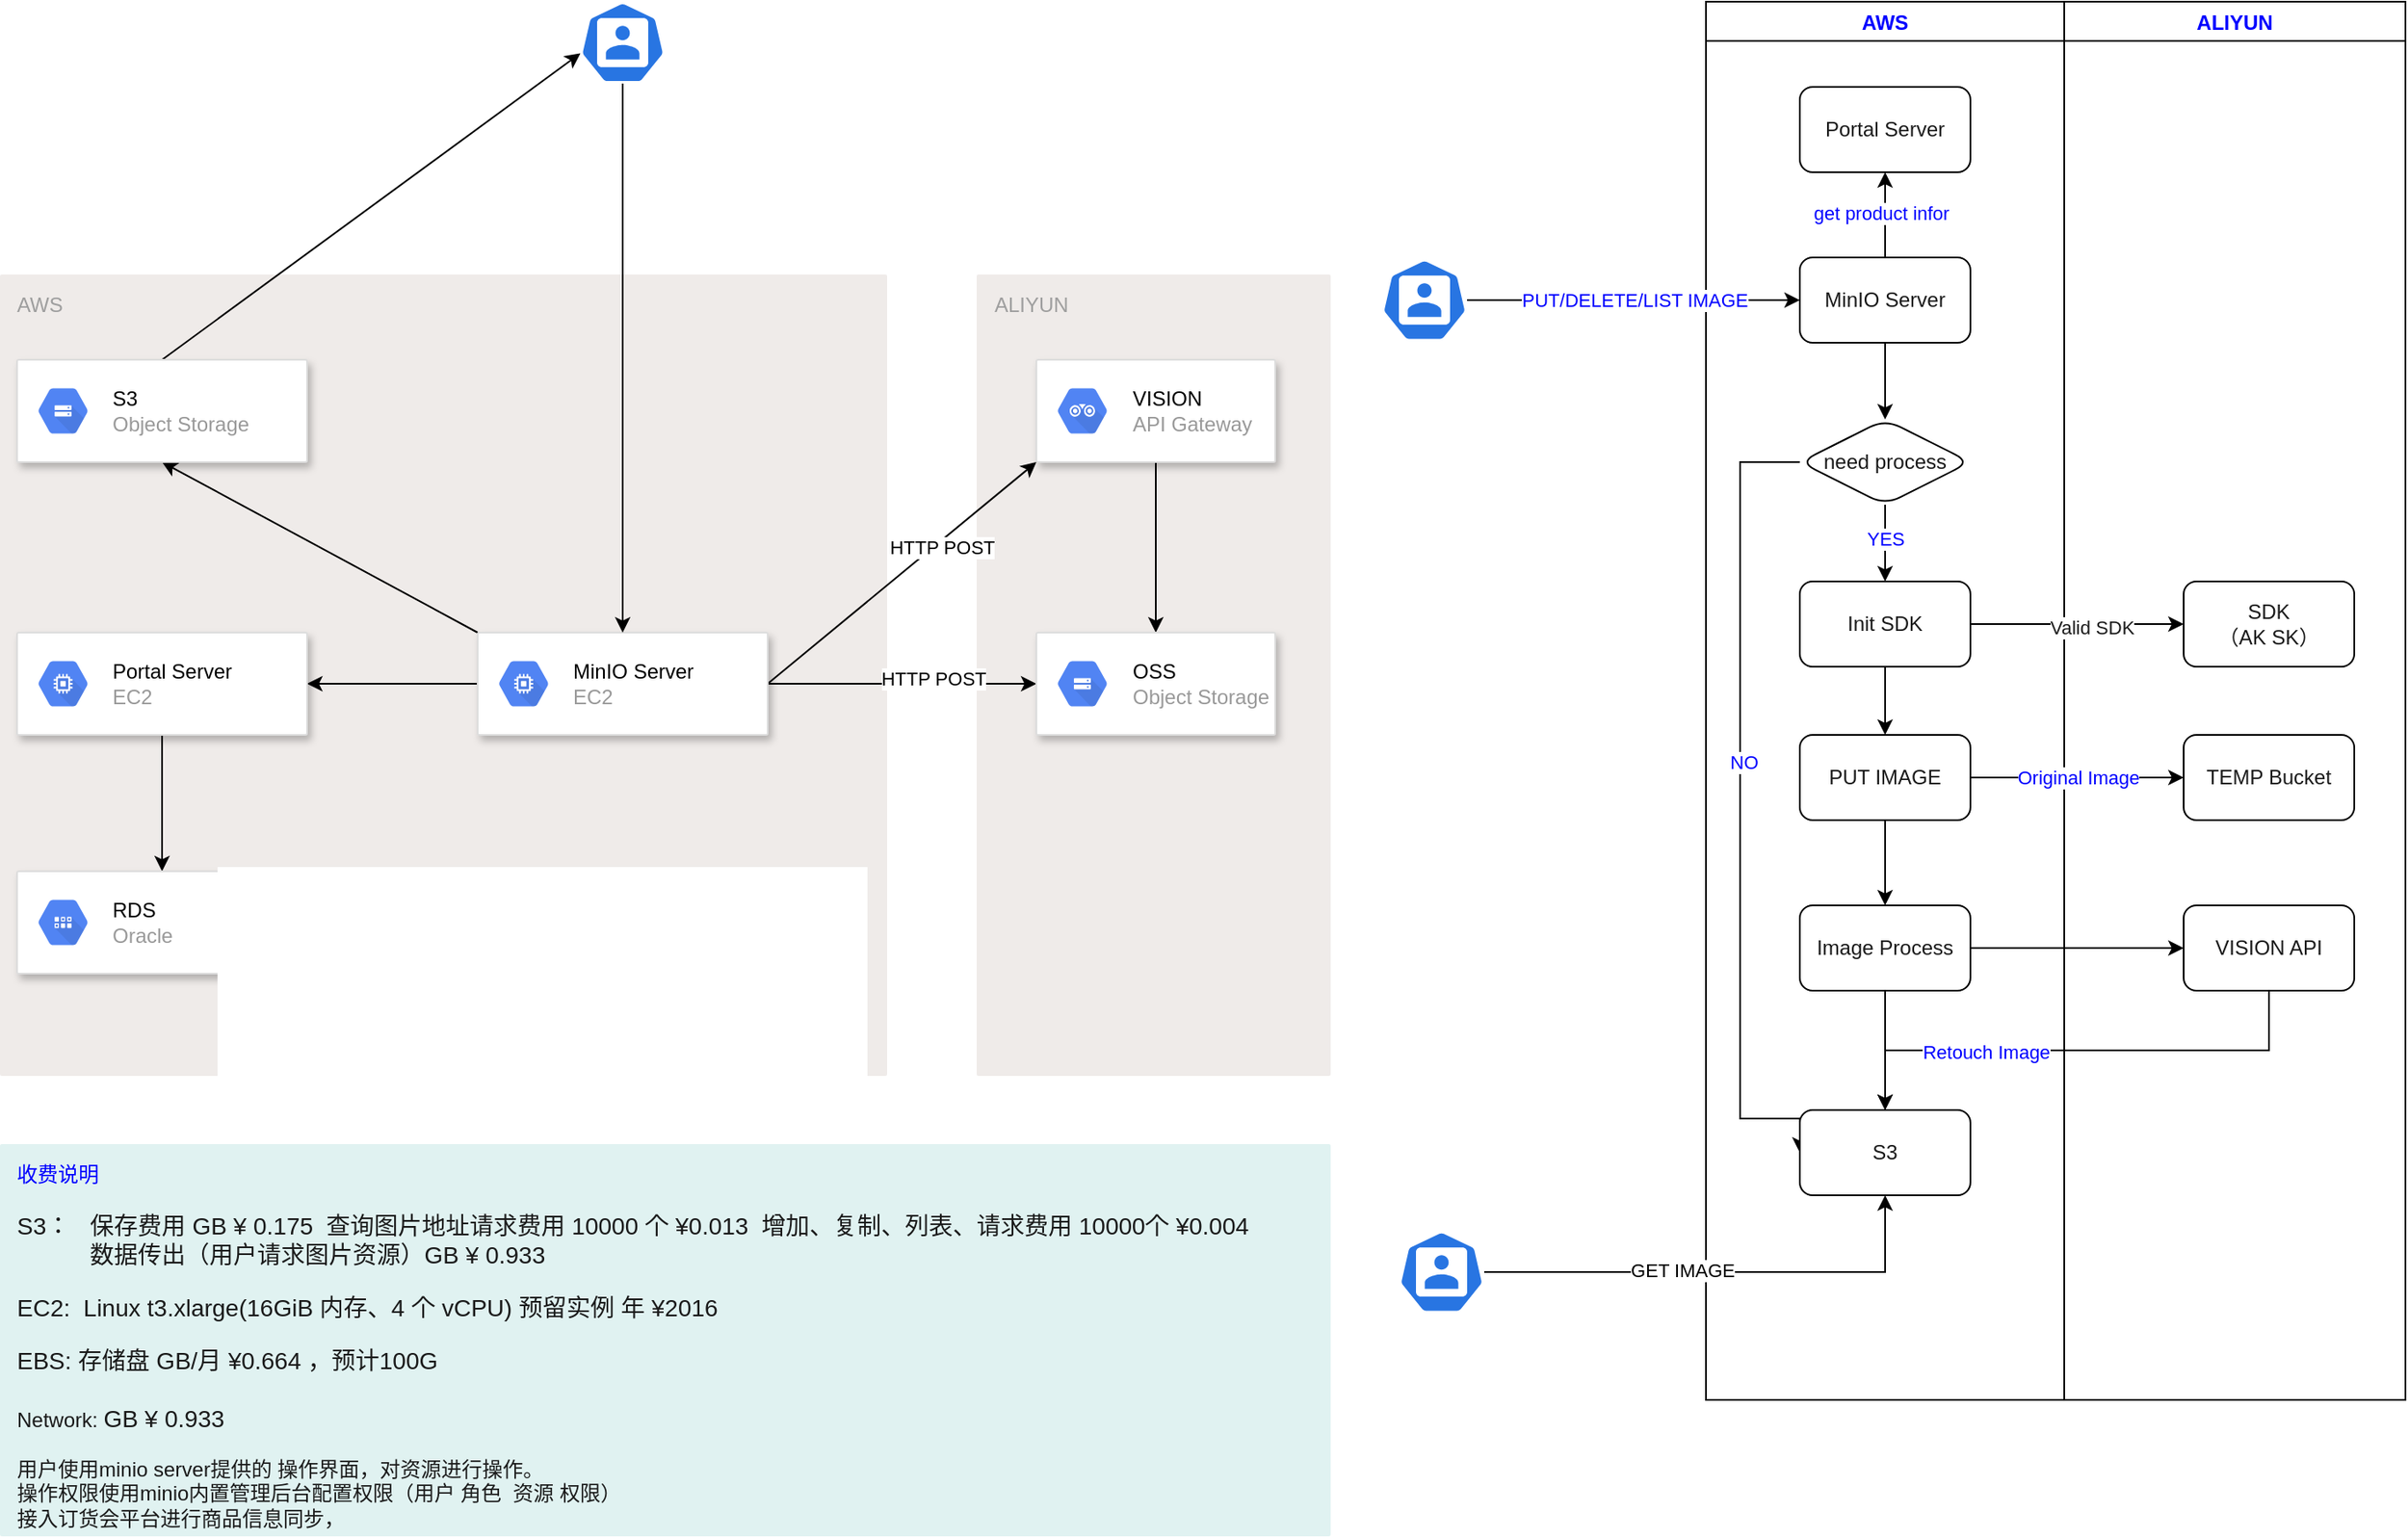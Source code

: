 <mxfile version="13.6.9" type="github">
  <diagram id="5kCHEIIx-SN151SwvPzQ" name="Page-1">
    <mxGraphModel dx="2893" dy="1131" grid="1" gridSize="10" guides="1" tooltips="1" connect="1" arrows="1" fold="1" page="1" pageScale="1" pageWidth="827" pageHeight="1169" math="0" shadow="0">
      <root>
        <mxCell id="0" />
        <mxCell id="1" parent="0" />
        <mxCell id="PKJmyre9kMcEaRqX343v-17" value="ALIYUN" style="points=[[0,0,0],[0.25,0,0],[0.5,0,0],[0.75,0,0],[1,0,0],[1,0.25,0],[1,0.5,0],[1,0.75,0],[1,1,0],[0.75,1,0],[0.5,1,0],[0.25,1,0],[0,1,0],[0,0.75,0],[0,0.5,0],[0,0.25,0]];rounded=1;absoluteArcSize=1;arcSize=2;html=1;strokeColor=none;gradientColor=none;shadow=0;dashed=0;fontSize=12;fontColor=#9E9E9E;align=left;verticalAlign=top;spacing=10;spacingTop=-4;fillColor=#EFEBE9;" parent="1" vertex="1">
          <mxGeometry x="-157.5" y="290" width="207.5" height="470" as="geometry" />
        </mxCell>
        <mxCell id="PKJmyre9kMcEaRqX343v-2" value="AWS" style="points=[[0,0,0],[0.25,0,0],[0.5,0,0],[0.75,0,0],[1,0,0],[1,0.25,0],[1,0.5,0],[1,0.75,0],[1,1,0],[0.75,1,0],[0.5,1,0],[0.25,1,0],[0,1,0],[0,0.75,0],[0,0.5,0],[0,0.25,0]];rounded=1;absoluteArcSize=1;arcSize=2;html=1;strokeColor=none;gradientColor=none;shadow=0;dashed=0;fontSize=12;fontColor=#9E9E9E;align=left;verticalAlign=top;spacing=10;spacingTop=-4;fillColor=#EFEBE9;" parent="1" vertex="1">
          <mxGeometry x="-730" y="290" width="520" height="470" as="geometry" />
        </mxCell>
        <mxCell id="PKJmyre9kMcEaRqX343v-26" style="edgeStyle=orthogonalEdgeStyle;rounded=0;orthogonalLoop=1;jettySize=auto;html=1;exitX=1;exitY=0.5;exitDx=0;exitDy=0;" parent="1" source="PKJmyre9kMcEaRqX343v-9" target="PKJmyre9kMcEaRqX343v-24" edge="1">
          <mxGeometry relative="1" as="geometry" />
        </mxCell>
        <mxCell id="PKJmyre9kMcEaRqX343v-30" value="HTTP POST" style="edgeLabel;html=1;align=center;verticalAlign=middle;resizable=0;points=[];" parent="PKJmyre9kMcEaRqX343v-26" vertex="1" connectable="0">
          <mxGeometry x="0.232" y="3" relative="1" as="geometry">
            <mxPoint as="offset" />
          </mxGeometry>
        </mxCell>
        <mxCell id="PKJmyre9kMcEaRqX343v-28" style="rounded=0;orthogonalLoop=1;jettySize=auto;html=1;exitX=1;exitY=0.5;exitDx=0;exitDy=0;entryX=0;entryY=1;entryDx=0;entryDy=0;" parent="1" source="PKJmyre9kMcEaRqX343v-9" target="PKJmyre9kMcEaRqX343v-18" edge="1">
          <mxGeometry relative="1" as="geometry" />
        </mxCell>
        <mxCell id="PKJmyre9kMcEaRqX343v-29" value="HTTP POST" style="edgeLabel;html=1;align=center;verticalAlign=middle;resizable=0;points=[];" parent="PKJmyre9kMcEaRqX343v-28" vertex="1" connectable="0">
          <mxGeometry x="0.262" y="-3" relative="1" as="geometry">
            <mxPoint as="offset" />
          </mxGeometry>
        </mxCell>
        <mxCell id="VEAzBk5qKk5hibjYsEHk-6" style="edgeStyle=none;rounded=0;orthogonalLoop=1;jettySize=auto;html=1;exitX=0;exitY=0;exitDx=0;exitDy=0;entryX=0.5;entryY=1;entryDx=0;entryDy=0;" edge="1" parent="1" source="PKJmyre9kMcEaRqX343v-9" target="PKJmyre9kMcEaRqX343v-22">
          <mxGeometry relative="1" as="geometry" />
        </mxCell>
        <mxCell id="VEAzBk5qKk5hibjYsEHk-7" value="" style="edgeStyle=none;rounded=0;orthogonalLoop=1;jettySize=auto;html=1;" edge="1" parent="1" source="PKJmyre9kMcEaRqX343v-9" target="PKJmyre9kMcEaRqX343v-11">
          <mxGeometry relative="1" as="geometry" />
        </mxCell>
        <mxCell id="PKJmyre9kMcEaRqX343v-9" value="" style="strokeColor=#dddddd;shadow=1;strokeWidth=1;rounded=1;absoluteArcSize=1;arcSize=2;align=left;" parent="1" vertex="1">
          <mxGeometry x="-450" y="500" width="170" height="60" as="geometry" />
        </mxCell>
        <mxCell id="PKJmyre9kMcEaRqX343v-10" value="&lt;font color=&quot;#000000&quot;&gt;MinIO Server&lt;/font&gt;&lt;br&gt;EC2" style="dashed=0;connectable=0;html=1;fillColor=#5184F3;strokeColor=none;shape=mxgraph.gcp2.hexIcon;prIcon=compute_engine;part=1;labelPosition=right;verticalLabelPosition=middle;align=left;verticalAlign=middle;spacingLeft=5;fontColor=#999999;fontSize=12;" parent="PKJmyre9kMcEaRqX343v-9" vertex="1">
          <mxGeometry y="0.5" width="44" height="39" relative="1" as="geometry">
            <mxPoint x="5" y="-19.5" as="offset" />
          </mxGeometry>
        </mxCell>
        <mxCell id="VEAzBk5qKk5hibjYsEHk-9" style="edgeStyle=none;rounded=0;orthogonalLoop=1;jettySize=auto;html=1;exitX=0.5;exitY=1;exitDx=0;exitDy=0;entryX=0.5;entryY=0;entryDx=0;entryDy=0;" edge="1" parent="1" source="PKJmyre9kMcEaRqX343v-11" target="PKJmyre9kMcEaRqX343v-15">
          <mxGeometry relative="1" as="geometry" />
        </mxCell>
        <mxCell id="PKJmyre9kMcEaRqX343v-11" value="" style="strokeColor=#dddddd;shadow=1;strokeWidth=1;rounded=1;absoluteArcSize=1;arcSize=2;align=left;" parent="1" vertex="1">
          <mxGeometry x="-720" y="500" width="170" height="60" as="geometry" />
        </mxCell>
        <mxCell id="PKJmyre9kMcEaRqX343v-12" value="&lt;font color=&quot;#000000&quot;&gt;Portal&amp;nbsp;Server&lt;/font&gt;&lt;br&gt;EC2" style="dashed=0;connectable=0;html=1;fillColor=#5184F3;strokeColor=none;shape=mxgraph.gcp2.hexIcon;prIcon=compute_engine;part=1;labelPosition=right;verticalLabelPosition=middle;align=left;verticalAlign=middle;spacingLeft=5;fontColor=#999999;fontSize=12;" parent="PKJmyre9kMcEaRqX343v-11" vertex="1">
          <mxGeometry y="0.5" width="44" height="39" relative="1" as="geometry">
            <mxPoint x="5" y="-19.5" as="offset" />
          </mxGeometry>
        </mxCell>
        <mxCell id="PKJmyre9kMcEaRqX343v-15" value="" style="strokeColor=#dddddd;shadow=1;strokeWidth=1;rounded=1;absoluteArcSize=1;arcSize=2;align=left;" parent="1" vertex="1">
          <mxGeometry x="-720" y="640" width="170" height="60" as="geometry" />
        </mxCell>
        <mxCell id="PKJmyre9kMcEaRqX343v-16" value="&lt;font color=&quot;#000000&quot;&gt;RDS&lt;/font&gt;&lt;br&gt;Oracle" style="dashed=0;connectable=0;html=1;fillColor=#5184F3;strokeColor=none;shape=mxgraph.gcp2.hexIcon;prIcon=cloud_datastore;part=1;labelPosition=right;verticalLabelPosition=middle;align=left;verticalAlign=middle;spacingLeft=5;fontColor=#999999;fontSize=12;" parent="PKJmyre9kMcEaRqX343v-15" vertex="1">
          <mxGeometry y="0.5" width="44" height="39" relative="1" as="geometry">
            <mxPoint x="5" y="-19.5" as="offset" />
          </mxGeometry>
        </mxCell>
        <mxCell id="PKJmyre9kMcEaRqX343v-27" style="edgeStyle=orthogonalEdgeStyle;rounded=0;orthogonalLoop=1;jettySize=auto;html=1;exitX=0.5;exitY=1;exitDx=0;exitDy=0;entryX=0.5;entryY=0;entryDx=0;entryDy=0;" parent="1" source="PKJmyre9kMcEaRqX343v-18" target="PKJmyre9kMcEaRqX343v-24" edge="1">
          <mxGeometry relative="1" as="geometry" />
        </mxCell>
        <mxCell id="PKJmyre9kMcEaRqX343v-18" value="" style="strokeColor=#dddddd;shadow=1;strokeWidth=1;rounded=1;absoluteArcSize=1;arcSize=2;align=left;" parent="1" vertex="1">
          <mxGeometry x="-122.5" y="340" width="140" height="60" as="geometry" />
        </mxCell>
        <mxCell id="PKJmyre9kMcEaRqX343v-19" value="&lt;font color=&quot;#000000&quot;&gt;VISION&lt;/font&gt;&lt;br&gt;API Gateway" style="dashed=0;connectable=0;html=1;fillColor=#5184F3;strokeColor=none;shape=mxgraph.gcp2.hexIcon;prIcon=api_analytics;part=1;labelPosition=right;verticalLabelPosition=middle;align=left;verticalAlign=middle;spacingLeft=5;fontColor=#999999;fontSize=12;" parent="PKJmyre9kMcEaRqX343v-18" vertex="1">
          <mxGeometry y="0.5" width="44" height="39" relative="1" as="geometry">
            <mxPoint x="5" y="-19.5" as="offset" />
          </mxGeometry>
        </mxCell>
        <mxCell id="PKJmyre9kMcEaRqX343v-36" style="edgeStyle=none;rounded=0;orthogonalLoop=1;jettySize=auto;html=1;exitX=0.5;exitY=0;exitDx=0;exitDy=0;entryX=0.005;entryY=0.63;entryDx=0;entryDy=0;entryPerimeter=0;" parent="1" source="PKJmyre9kMcEaRqX343v-22" target="PKJmyre9kMcEaRqX343v-35" edge="1">
          <mxGeometry relative="1" as="geometry" />
        </mxCell>
        <mxCell id="PKJmyre9kMcEaRqX343v-22" value="" style="strokeColor=#dddddd;shadow=1;strokeWidth=1;rounded=1;absoluteArcSize=1;arcSize=2;align=left;" parent="1" vertex="1">
          <mxGeometry x="-720" y="340" width="170" height="60" as="geometry" />
        </mxCell>
        <mxCell id="PKJmyre9kMcEaRqX343v-23" value="&lt;font color=&quot;#000000&quot;&gt;S3&lt;/font&gt;&lt;br&gt;Object Storage" style="dashed=0;connectable=0;html=1;fillColor=#5184F3;strokeColor=none;shape=mxgraph.gcp2.hexIcon;prIcon=cloud_storage;part=1;labelPosition=right;verticalLabelPosition=middle;align=left;verticalAlign=middle;spacingLeft=5;fontColor=#999999;fontSize=12;" parent="PKJmyre9kMcEaRqX343v-22" vertex="1">
          <mxGeometry y="0.5" width="44" height="39" relative="1" as="geometry">
            <mxPoint x="5" y="-19.5" as="offset" />
          </mxGeometry>
        </mxCell>
        <mxCell id="PKJmyre9kMcEaRqX343v-24" value="" style="strokeColor=#dddddd;shadow=1;strokeWidth=1;rounded=1;absoluteArcSize=1;arcSize=2;align=left;" parent="1" vertex="1">
          <mxGeometry x="-122.5" y="500" width="140" height="60" as="geometry" />
        </mxCell>
        <mxCell id="PKJmyre9kMcEaRqX343v-25" value="&lt;font color=&quot;#000000&quot;&gt;OSS&lt;/font&gt;&lt;br&gt;Object Storage" style="dashed=0;connectable=0;html=1;fillColor=#5184F3;strokeColor=none;shape=mxgraph.gcp2.hexIcon;prIcon=cloud_storage;part=1;labelPosition=right;verticalLabelPosition=middle;align=left;verticalAlign=middle;spacingLeft=5;fontColor=#999999;fontSize=12;" parent="PKJmyre9kMcEaRqX343v-24" vertex="1">
          <mxGeometry y="0.5" width="44" height="39" relative="1" as="geometry">
            <mxPoint x="5" y="-19.5" as="offset" />
          </mxGeometry>
        </mxCell>
        <mxCell id="PKJmyre9kMcEaRqX343v-38" style="edgeStyle=none;rounded=0;orthogonalLoop=1;jettySize=auto;html=1;exitX=0.5;exitY=1;exitDx=0;exitDy=0;exitPerimeter=0;" parent="1" source="PKJmyre9kMcEaRqX343v-35" target="PKJmyre9kMcEaRqX343v-9" edge="1">
          <mxGeometry relative="1" as="geometry" />
        </mxCell>
        <mxCell id="PKJmyre9kMcEaRqX343v-35" value="" style="html=1;dashed=0;whitespace=wrap;fillColor=#2875E2;strokeColor=#ffffff;points=[[0.005,0.63,0],[0.1,0.2,0],[0.9,0.2,0],[0.5,0,0],[0.995,0.63,0],[0.72,0.99,0],[0.5,1,0],[0.28,0.99,0]];shape=mxgraph.kubernetes.icon;prIcon=user;align=left;" parent="1" vertex="1">
          <mxGeometry x="-390" y="130" width="50" height="48" as="geometry" />
        </mxCell>
        <mxCell id="PKJmyre9kMcEaRqX343v-40" value="收费说明&lt;br&gt;&lt;br&gt;&lt;font color=&quot;#1a1a1a&quot;&gt;&lt;span style=&quot;font-size: 14px&quot;&gt;S3：&amp;nbsp; &amp;nbsp;保存费用&amp;nbsp;&lt;/span&gt;&lt;span style=&quot;font-size: 14px ; text-align: center&quot;&gt;GB ¥ 0.175&amp;nbsp; 查询图片地址请求费用 10000 个 ¥0.013&amp;nbsp; 增加、复制、列表、请求费用 10000个 ¥0.004&lt;br&gt;&lt;/span&gt;&lt;span style=&quot;font-size: 14px&quot;&gt;&amp;nbsp; &amp;nbsp; &amp;nbsp; &amp;nbsp; &amp;nbsp; &amp;nbsp;数据传出（用户请求图片资源）GB ¥ 0.933&lt;/span&gt;&lt;br&gt;&lt;br&gt;&lt;span style=&quot;font-size: 14px&quot;&gt;EC2:&amp;nbsp; Linux t3.xlarge(16GiB 内存、4 个 vCPU) 预留实例 年 ¥2016&lt;br&gt;&lt;/span&gt;&lt;br&gt;&lt;font style=&quot;font-size: 14px&quot;&gt;EBS: 存储盘 GB/月 ¥0.664 ，预计100G&lt;br&gt;&lt;br&gt;&lt;/font&gt;Network:&amp;nbsp;&lt;/font&gt;&lt;span style=&quot;color: rgb(26 , 26 , 26) ; font-size: 14px&quot;&gt;GB ¥ 0.933&lt;/span&gt;&lt;font color=&quot;#1a1a1a&quot;&gt;&lt;br&gt;&lt;br&gt;用户使用minio server提供的 操作界面，对资源进行操作。&lt;br&gt;操作权限使用minio内置管理后台配置权限（用户 角色&amp;nbsp; 资源 权限）&lt;br&gt;接入订货会平台进行商品信息同步，&lt;br&gt;&lt;/font&gt;" style="points=[[0,0,0],[0.25,0,0],[0.5,0,0],[0.75,0,0],[1,0,0],[1,0.25,0],[1,0.5,0],[1,0.75,0],[1,1,0],[0.75,1,0],[0.5,1,0],[0.25,1,0],[0,1,0],[0,0.75,0],[0,0.5,0],[0,0.25,0]];rounded=1;absoluteArcSize=1;arcSize=2;html=1;strokeColor=none;gradientColor=none;shadow=0;dashed=0;fontSize=12;align=left;verticalAlign=top;spacing=10;spacingTop=-4;fillColor=#E0F2F1;fontColor=#0000FF;" parent="1" vertex="1">
          <mxGeometry x="-730" y="800" width="780" height="230" as="geometry" />
        </mxCell>
        <mxCell id="PKJmyre9kMcEaRqX343v-45" value="AWS" style="swimlane;fontColor=#0000FF;align=center;" parent="1" vertex="1">
          <mxGeometry x="270" y="130" width="210" height="820" as="geometry" />
        </mxCell>
        <mxCell id="VEAzBk5qKk5hibjYsEHk-14" style="edgeStyle=none;rounded=0;orthogonalLoop=1;jettySize=auto;html=1;exitX=0.5;exitY=0;exitDx=0;exitDy=0;fontColor=#0000FF;" edge="1" parent="PKJmyre9kMcEaRqX343v-45" source="PKJmyre9kMcEaRqX343v-49" target="VEAzBk5qKk5hibjYsEHk-13">
          <mxGeometry relative="1" as="geometry" />
        </mxCell>
        <mxCell id="VEAzBk5qKk5hibjYsEHk-15" value="get product infor&amp;nbsp;" style="edgeLabel;html=1;align=center;verticalAlign=middle;resizable=0;points=[];fontColor=#0000FF;" vertex="1" connectable="0" parent="VEAzBk5qKk5hibjYsEHk-14">
          <mxGeometry x="0.04" y="1" relative="1" as="geometry">
            <mxPoint as="offset" />
          </mxGeometry>
        </mxCell>
        <mxCell id="PKJmyre9kMcEaRqX343v-49" value="MinIO Server" style="rounded=1;whiteSpace=wrap;html=1;align=center;fontColor=#1A1A1A;" parent="PKJmyre9kMcEaRqX343v-45" vertex="1">
          <mxGeometry x="55" y="150" width="100" height="50" as="geometry" />
        </mxCell>
        <mxCell id="PKJmyre9kMcEaRqX343v-80" style="edgeStyle=orthogonalEdgeStyle;rounded=0;orthogonalLoop=1;jettySize=auto;html=1;fontColor=#0000FF;exitX=0;exitY=0.5;exitDx=0;exitDy=0;entryX=0;entryY=0.5;entryDx=0;entryDy=0;" parent="PKJmyre9kMcEaRqX343v-45" source="PKJmyre9kMcEaRqX343v-53" target="PKJmyre9kMcEaRqX343v-85" edge="1">
          <mxGeometry relative="1" as="geometry">
            <Array as="points">
              <mxPoint x="20" y="270" />
              <mxPoint x="20" y="655" />
            </Array>
            <mxPoint x="110" y="645" as="targetPoint" />
          </mxGeometry>
        </mxCell>
        <mxCell id="PKJmyre9kMcEaRqX343v-81" value="NO" style="edgeLabel;html=1;align=center;verticalAlign=middle;resizable=0;points=[];fontColor=#0000FF;" parent="PKJmyre9kMcEaRqX343v-80" vertex="1" connectable="0">
          <mxGeometry x="-0.114" y="2" relative="1" as="geometry">
            <mxPoint as="offset" />
          </mxGeometry>
        </mxCell>
        <mxCell id="PKJmyre9kMcEaRqX343v-53" value="need process" style="rhombus;whiteSpace=wrap;html=1;rounded=1;fontColor=#1A1A1A;" parent="PKJmyre9kMcEaRqX343v-45" vertex="1">
          <mxGeometry x="55" y="245" width="100" height="50" as="geometry" />
        </mxCell>
        <mxCell id="PKJmyre9kMcEaRqX343v-54" value="" style="edgeStyle=none;rounded=0;orthogonalLoop=1;jettySize=auto;html=1;fontColor=#0000FF;" parent="PKJmyre9kMcEaRqX343v-45" source="PKJmyre9kMcEaRqX343v-49" target="PKJmyre9kMcEaRqX343v-53" edge="1">
          <mxGeometry relative="1" as="geometry" />
        </mxCell>
        <mxCell id="VEAzBk5qKk5hibjYsEHk-16" style="edgeStyle=none;rounded=0;orthogonalLoop=1;jettySize=auto;html=1;exitX=0.5;exitY=1;exitDx=0;exitDy=0;fontColor=#0000FF;" edge="1" parent="PKJmyre9kMcEaRqX343v-45" source="PKJmyre9kMcEaRqX343v-67" target="PKJmyre9kMcEaRqX343v-71">
          <mxGeometry relative="1" as="geometry" />
        </mxCell>
        <mxCell id="PKJmyre9kMcEaRqX343v-67" value="PUT IMAGE" style="rounded=1;whiteSpace=wrap;html=1;align=center;fontColor=#1A1A1A;" parent="PKJmyre9kMcEaRqX343v-45" vertex="1">
          <mxGeometry x="55" y="430" width="100" height="50" as="geometry" />
        </mxCell>
        <mxCell id="VEAzBk5qKk5hibjYsEHk-17" style="edgeStyle=none;rounded=0;orthogonalLoop=1;jettySize=auto;html=1;exitX=0.5;exitY=1;exitDx=0;exitDy=0;entryX=0.5;entryY=0;entryDx=0;entryDy=0;fontColor=#0000FF;" edge="1" parent="PKJmyre9kMcEaRqX343v-45" source="PKJmyre9kMcEaRqX343v-71" target="PKJmyre9kMcEaRqX343v-85">
          <mxGeometry relative="1" as="geometry" />
        </mxCell>
        <mxCell id="PKJmyre9kMcEaRqX343v-71" value="Image Process" style="rounded=1;whiteSpace=wrap;html=1;align=center;fontColor=#1A1A1A;" parent="PKJmyre9kMcEaRqX343v-45" vertex="1">
          <mxGeometry x="55" y="530" width="100" height="50" as="geometry" />
        </mxCell>
        <mxCell id="PKJmyre9kMcEaRqX343v-85" value="S3" style="rounded=1;whiteSpace=wrap;html=1;align=center;fontColor=#1A1A1A;" parent="PKJmyre9kMcEaRqX343v-45" vertex="1">
          <mxGeometry x="55" y="650" width="100" height="50" as="geometry" />
        </mxCell>
        <mxCell id="VEAzBk5qKk5hibjYsEHk-13" value="Portal Server" style="rounded=1;whiteSpace=wrap;html=1;align=center;fontColor=#1A1A1A;" vertex="1" parent="PKJmyre9kMcEaRqX343v-45">
          <mxGeometry x="55" y="50" width="100" height="50" as="geometry" />
        </mxCell>
        <mxCell id="PKJmyre9kMcEaRqX343v-46" value="ALIYUN" style="swimlane;fontColor=#0000FF;align=center;" parent="1" vertex="1">
          <mxGeometry x="480" y="130" width="200" height="820" as="geometry" />
        </mxCell>
        <mxCell id="PKJmyre9kMcEaRqX343v-61" value="SDK&lt;br&gt;（AK SK）" style="rounded=1;whiteSpace=wrap;html=1;align=center;fontColor=#1A1A1A;" parent="PKJmyre9kMcEaRqX343v-46" vertex="1">
          <mxGeometry x="70" y="340" width="100" height="50" as="geometry" />
        </mxCell>
        <mxCell id="PKJmyre9kMcEaRqX343v-55" value="VISION API" style="rounded=1;whiteSpace=wrap;html=1;align=center;fontColor=#1A1A1A;" parent="PKJmyre9kMcEaRqX343v-46" vertex="1">
          <mxGeometry x="70" y="530" width="100" height="50" as="geometry" />
        </mxCell>
        <mxCell id="PKJmyre9kMcEaRqX343v-69" value="TEMP Bucket" style="rounded=1;whiteSpace=wrap;html=1;align=center;fontColor=#1A1A1A;" parent="PKJmyre9kMcEaRqX343v-46" vertex="1">
          <mxGeometry x="70" y="430" width="100" height="50" as="geometry" />
        </mxCell>
        <mxCell id="PKJmyre9kMcEaRqX343v-52" value="PUT/DELETE/LIST IMAGE" style="edgeStyle=none;rounded=0;orthogonalLoop=1;jettySize=auto;html=1;fontColor=#0000FF;" parent="1" source="PKJmyre9kMcEaRqX343v-47" target="PKJmyre9kMcEaRqX343v-49" edge="1">
          <mxGeometry relative="1" as="geometry" />
        </mxCell>
        <mxCell id="PKJmyre9kMcEaRqX343v-47" value="" style="html=1;dashed=0;whitespace=wrap;fillColor=#2875E2;strokeColor=#ffffff;points=[[0.005,0.63,0],[0.1,0.2,0],[0.9,0.2,0],[0.5,0,0],[0.995,0.63,0],[0.72,0.99,0],[0.5,1,0],[0.28,0.99,0]];shape=mxgraph.kubernetes.icon;prIcon=user;align=left;" parent="1" vertex="1">
          <mxGeometry x="80" y="280" width="50" height="50" as="geometry" />
        </mxCell>
        <mxCell id="PKJmyre9kMcEaRqX343v-64" style="edgeStyle=none;rounded=0;orthogonalLoop=1;jettySize=auto;html=1;exitX=1;exitY=0.5;exitDx=0;exitDy=0;fontColor=#1A1A1A;" parent="1" source="PKJmyre9kMcEaRqX343v-59" target="PKJmyre9kMcEaRqX343v-61" edge="1">
          <mxGeometry relative="1" as="geometry" />
        </mxCell>
        <mxCell id="PKJmyre9kMcEaRqX343v-66" value="Valid SDK" style="edgeLabel;html=1;align=center;verticalAlign=middle;resizable=0;points=[];fontColor=#1A1A1A;" parent="PKJmyre9kMcEaRqX343v-64" vertex="1" connectable="0">
          <mxGeometry x="0.136" y="-2" relative="1" as="geometry">
            <mxPoint as="offset" />
          </mxGeometry>
        </mxCell>
        <mxCell id="PKJmyre9kMcEaRqX343v-68" style="edgeStyle=orthogonalEdgeStyle;rounded=0;orthogonalLoop=1;jettySize=auto;html=1;exitX=0.5;exitY=1;exitDx=0;exitDy=0;entryX=0.5;entryY=0;entryDx=0;entryDy=0;fontColor=#1A1A1A;" parent="1" source="PKJmyre9kMcEaRqX343v-59" target="PKJmyre9kMcEaRqX343v-67" edge="1">
          <mxGeometry relative="1" as="geometry" />
        </mxCell>
        <mxCell id="PKJmyre9kMcEaRqX343v-70" value="&lt;span class=&quot;tlid-translation translation&quot; lang=&quot;en&quot;&gt;Original Image&lt;/span&gt;" style="edgeStyle=orthogonalEdgeStyle;rounded=0;orthogonalLoop=1;jettySize=auto;html=1;exitX=1;exitY=0.5;exitDx=0;exitDy=0;fontColor=#0000FF;" parent="1" source="PKJmyre9kMcEaRqX343v-67" target="PKJmyre9kMcEaRqX343v-69" edge="1">
          <mxGeometry relative="1" as="geometry" />
        </mxCell>
        <mxCell id="PKJmyre9kMcEaRqX343v-72" style="edgeStyle=orthogonalEdgeStyle;rounded=0;orthogonalLoop=1;jettySize=auto;html=1;exitX=1;exitY=0.5;exitDx=0;exitDy=0;fontColor=#1A1A1A;" parent="1" source="PKJmyre9kMcEaRqX343v-71" target="PKJmyre9kMcEaRqX343v-55" edge="1">
          <mxGeometry relative="1" as="geometry" />
        </mxCell>
        <mxCell id="PKJmyre9kMcEaRqX343v-77" style="edgeStyle=orthogonalEdgeStyle;rounded=0;orthogonalLoop=1;jettySize=auto;html=1;exitX=0.5;exitY=1;exitDx=0;exitDy=0;fontColor=#1A1A1A;entryX=0.5;entryY=0;entryDx=0;entryDy=0;" parent="1" source="PKJmyre9kMcEaRqX343v-55" target="PKJmyre9kMcEaRqX343v-85" edge="1">
          <mxGeometry relative="1" as="geometry">
            <mxPoint x="375" y="760" as="targetPoint" />
          </mxGeometry>
        </mxCell>
        <mxCell id="VEAzBk5qKk5hibjYsEHk-10" value="Retouch Image" style="edgeLabel;html=1;align=center;verticalAlign=middle;resizable=0;points=[];fontColor=#0000FF;" vertex="1" connectable="0" parent="PKJmyre9kMcEaRqX343v-77">
          <mxGeometry x="-0.193" y="1" relative="1" as="geometry">
            <mxPoint x="-82" as="offset" />
          </mxGeometry>
        </mxCell>
        <mxCell id="VEAzBk5qKk5hibjYsEHk-2" style="edgeStyle=orthogonalEdgeStyle;rounded=0;orthogonalLoop=1;jettySize=auto;html=1;" edge="1" parent="1" source="VEAzBk5qKk5hibjYsEHk-1" target="PKJmyre9kMcEaRqX343v-85">
          <mxGeometry relative="1" as="geometry" />
        </mxCell>
        <mxCell id="VEAzBk5qKk5hibjYsEHk-3" value="GET IMAGE" style="edgeLabel;html=1;align=center;verticalAlign=middle;resizable=0;points=[];" vertex="1" connectable="0" parent="VEAzBk5qKk5hibjYsEHk-2">
          <mxGeometry x="-0.17" y="1" relative="1" as="geometry">
            <mxPoint as="offset" />
          </mxGeometry>
        </mxCell>
        <mxCell id="VEAzBk5qKk5hibjYsEHk-1" value="" style="html=1;dashed=0;whitespace=wrap;fillColor=#2875E2;strokeColor=#ffffff;points=[[0.005,0.63,0],[0.1,0.2,0],[0.9,0.2,0],[0.5,0,0],[0.995,0.63,0],[0.72,0.99,0],[0.5,1,0],[0.28,0.99,0]];shape=mxgraph.kubernetes.icon;prIcon=user;align=left;" vertex="1" parent="1">
          <mxGeometry x="90" y="850" width="50" height="50" as="geometry" />
        </mxCell>
        <mxCell id="PKJmyre9kMcEaRqX343v-59" value="Init SDK" style="rounded=1;whiteSpace=wrap;html=1;align=center;fontColor=#1A1A1A;" parent="1" vertex="1">
          <mxGeometry x="325" y="470" width="100" height="50" as="geometry" />
        </mxCell>
        <mxCell id="PKJmyre9kMcEaRqX343v-60" value="YES" style="edgeStyle=none;rounded=0;orthogonalLoop=1;jettySize=auto;html=1;fontColor=#0000FF;" parent="1" source="PKJmyre9kMcEaRqX343v-53" target="PKJmyre9kMcEaRqX343v-59" edge="1">
          <mxGeometry x="-0.111" relative="1" as="geometry">
            <mxPoint as="offset" />
          </mxGeometry>
        </mxCell>
      </root>
    </mxGraphModel>
  </diagram>
</mxfile>

